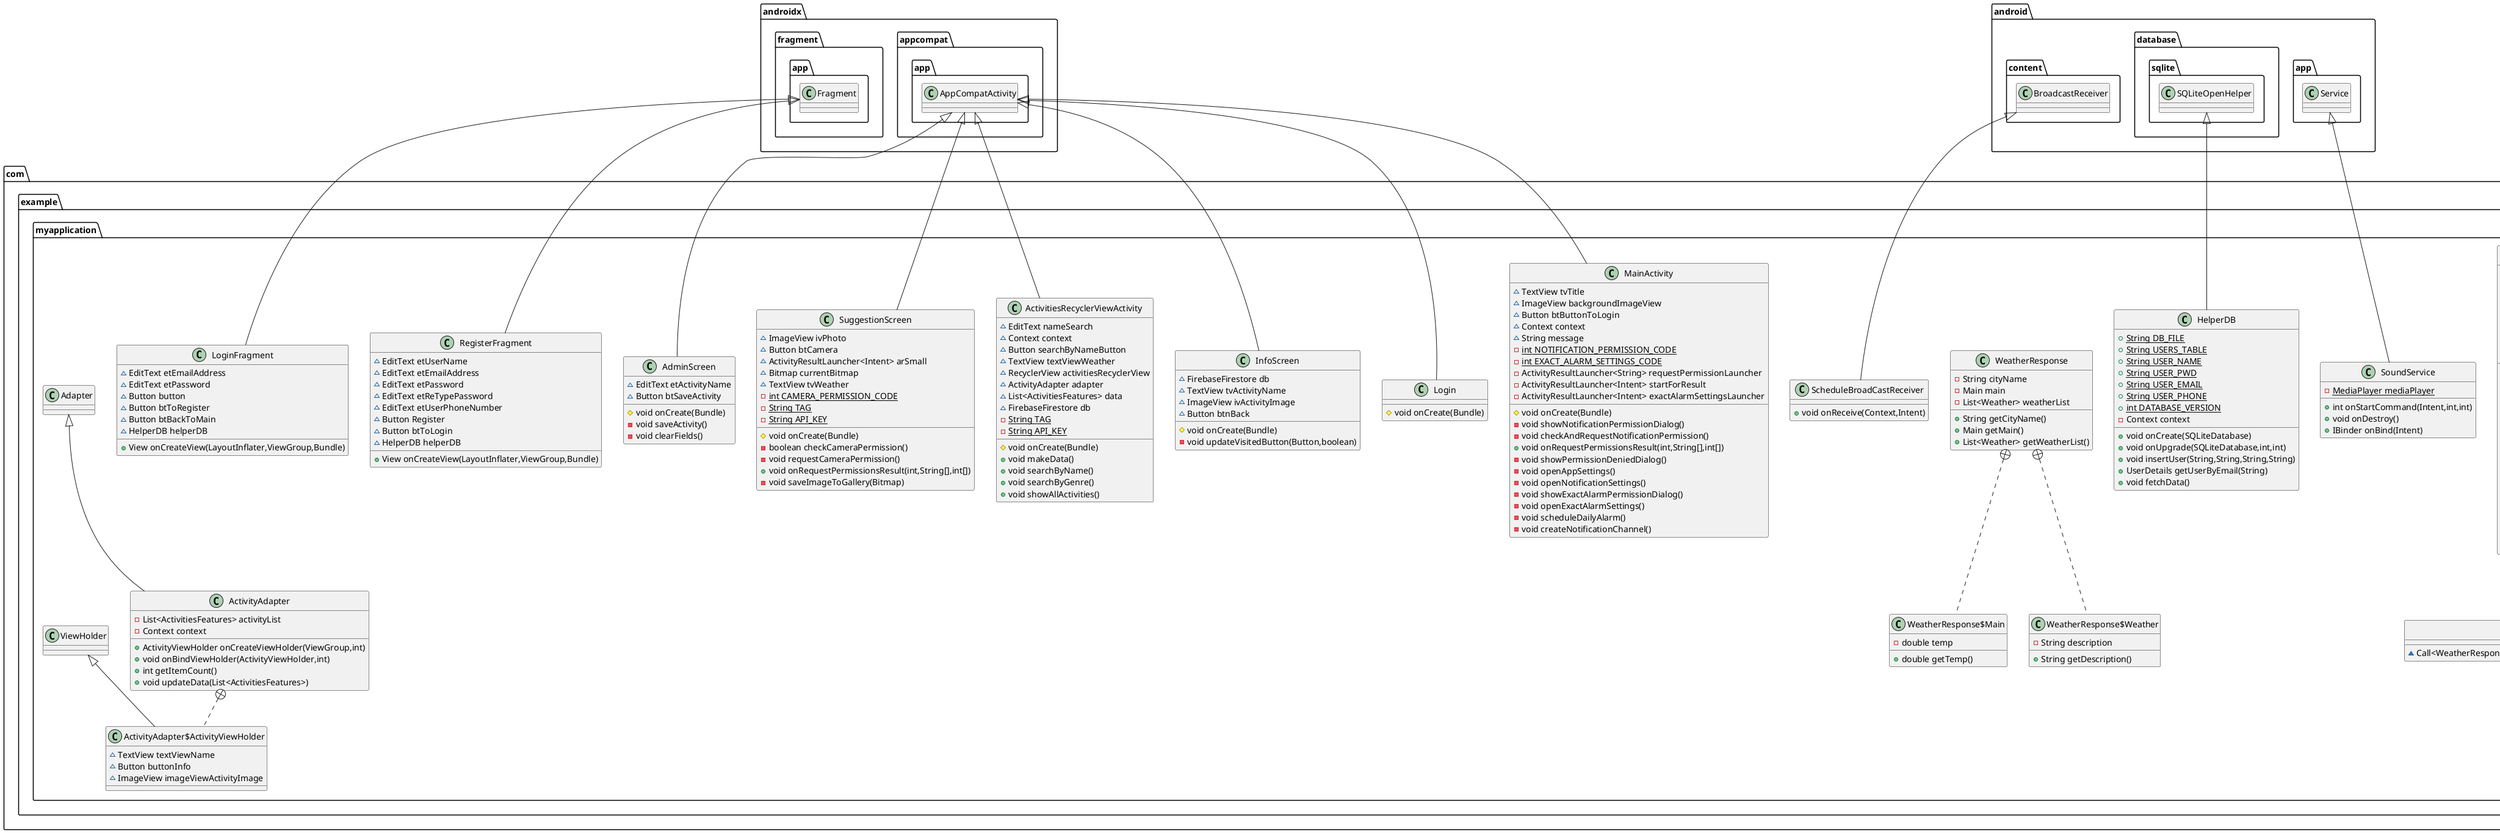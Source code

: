 @startuml
class com.example.myapplication.MainActivity {
~ TextView tvTitle
~ ImageView backgroundImageView
~ Button btButtonToLogin
~ Context context
~ String message
- {static} int NOTIFICATION_PERMISSION_CODE
- {static} int EXACT_ALARM_SETTINGS_CODE
- ActivityResultLauncher<String> requestPermissionLauncher
- ActivityResultLauncher<Intent> startForResult
- ActivityResultLauncher<Intent> exactAlarmSettingsLauncher
# void onCreate(Bundle)
- void showNotificationPermissionDialog()
- void checkAndRequestNotificationPermission()
+ void onRequestPermissionsResult(int,String[],int[])
- void showPermissionDeniedDialog()
- void openAppSettings()
- void openNotificationSettings()
- void showExactAlarmPermissionDialog()
- void openExactAlarmSettings()
- void scheduleDailyAlarm()
- void createNotificationChannel()
}


class com.example.myapplication.SoundService {
- {static} MediaPlayer mediaPlayer
+ int onStartCommand(Intent,int,int)
+ void onDestroy()
+ IBinder onBind(Intent)
}


class com.example.myapplication.WeatherResponse {
- String cityName
- Main main
- List<Weather> weatherList
+ String getCityName()
+ Main getMain()
+ List<Weather> getWeatherList()
}


class com.example.myapplication.WeatherResponse$Main {
- double temp
+ double getTemp()
}


class com.example.myapplication.WeatherResponse$Weather {
- String description
+ String getDescription()
}


class com.example.myapplication.ActivitiesFeatures {
- String ActivityName
- String Location
- String LocationLink
- String PricesInArea
- String TargetAudience
- String about
- String imageLink
- String type
+ String getActivityName()
+ void setActivityName(String)
+ String getLocation()
+ void setLocation(String)
+ String getPricesInArea()
+ void setPricesInArea(String)
+ String getTargetAudience()
+ void setTargetAudience(String)
+ String getAbout()
+ void setAbout(String)
+ String getType()
+ void setType(String)
+ String getLocationLink()
+ void setLocationLink(String)
+ String getImageLink()
+ void setImageLink(String)
}


class com.example.myapplication.UserDetails {
- String userName
- String userPwd
- String userEmail
- String userPhone
+ String getUserName()
+ void setUserName(String)
+ String getUserPwd()
+ void setUserPwd(String)
+ String getUserEmail()
+ void setUserEmail(String)
+ String getUserPhone()
+ void setUserPhone(String)
}


interface com.example.myapplication.ApiService {
~ Call<WeatherResponse> getWeatherData(String,String,String)
}

class com.example.myapplication.RegisterFragment {
~ EditText etUserName
~ EditText etEmailAddress
~ EditText etPassword
~ EditText etReTypePassword
~ EditText etUserPhoneNumber
~ Button Register
~ Button btToLogin
~ HelperDB helperDB
+ View onCreateView(LayoutInflater,ViewGroup,Bundle)
}


class com.example.myapplication.InfoScreen {
~ FirebaseFirestore db
~ TextView tvActivityName
~ ImageView ivActivityImage
~ Button btnBack
# void onCreate(Bundle)
- void updateVisitedButton(Button,boolean)
}


class com.example.myapplication.ActivitiesRecyclerViewActivity {
~ EditText nameSearch
~ Context context
~ Button searchByNameButton
~ TextView textViewWeather
~ RecyclerView activitiesRecyclerView
~ ActivityAdapter adapter
~ List<ActivitiesFeatures> data
~ FirebaseFirestore db
- {static} String TAG
- {static} String API_KEY
# void onCreate(Bundle)
+ void makeData()
+ void searchByName()
+ void searchByGenre()
+ void showAllActivities()
}


class com.example.myapplication.ActivityAdapter {
- List<ActivitiesFeatures> activityList
- Context context
+ ActivityViewHolder onCreateViewHolder(ViewGroup,int)
+ void onBindViewHolder(ActivityViewHolder,int)
+ int getItemCount()
+ void updateData(List<ActivitiesFeatures>)
}


class com.example.myapplication.ActivityAdapter$ActivityViewHolder {
~ TextView textViewName
~ Button buttonInfo
~ ImageView imageViewActivityImage
}

class com.example.myapplication.SuggestionScreen {
~ ImageView ivPhoto
~ Button btCamera
~ ActivityResultLauncher<Intent> arSmall
~ Bitmap currentBitmap
~ TextView tvWeather
- {static} int CAMERA_PERMISSION_CODE
- {static} String TAG
- {static} String API_KEY
# void onCreate(Bundle)
- boolean checkCameraPermission()
- void requestCameraPermission()
+ void onRequestPermissionsResult(int,String[],int[])
- void saveImageToGallery(Bitmap)
}


class com.example.myapplication.LoginFragment {
~ EditText etEmailAddress
~ EditText etPassword
~ Button button
~ Button btToRegister
~ Button btBackToMain
~ HelperDB helperDB
+ View onCreateView(LayoutInflater,ViewGroup,Bundle)
}


class com.example.myapplication.HelperDB {
+ {static} String DB_FILE
+ {static} String USERS_TABLE
+ {static} String USER_NAME
+ {static} String USER_PWD
+ {static} String USER_EMAIL
+ {static} String USER_PHONE
+ {static} int DATABASE_VERSION
- Context context
+ void onCreate(SQLiteDatabase)
+ void onUpgrade(SQLiteDatabase,int,int)
+ void insertUser(String,String,String,String)
+ UserDetails getUserByEmail(String)
+ void fetchData()
}


class com.example.myapplication.Login {
# void onCreate(Bundle)
}

class com.example.myapplication.ScheduleBroadCastReceiver {
+ void onReceive(Context,Intent)
}

class com.example.myapplication.AdminScreen {
~ EditText etActivityName
~ Button btSaveActivity
# void onCreate(Bundle)
- void saveActivity()
- void clearFields()
}


class com.example.myapplication.RetrofitClient {
- {static} String BASE_URL
- {static} Retrofit retrofit
+ {static} Retrofit getClient()
}




androidx.appcompat.app.AppCompatActivity <|-- com.example.myapplication.MainActivity
android.app.Service <|-- com.example.myapplication.SoundService
com.example.myapplication.WeatherResponse +.. com.example.myapplication.WeatherResponse$Main
com.example.myapplication.WeatherResponse +.. com.example.myapplication.WeatherResponse$Weather
androidx.fragment.app.Fragment <|-- com.example.myapplication.RegisterFragment
androidx.appcompat.app.AppCompatActivity <|-- com.example.myapplication.InfoScreen
androidx.appcompat.app.AppCompatActivity <|-- com.example.myapplication.ActivitiesRecyclerViewActivity
com.example.myapplication.Adapter <|-- com.example.myapplication.ActivityAdapter
com.example.myapplication.ActivityAdapter +.. com.example.myapplication.ActivityAdapter$ActivityViewHolder
com.example.myapplication.ViewHolder <|-- com.example.myapplication.ActivityAdapter$ActivityViewHolder
androidx.appcompat.app.AppCompatActivity <|-- com.example.myapplication.SuggestionScreen
androidx.fragment.app.Fragment <|-- com.example.myapplication.LoginFragment
android.database.sqlite.SQLiteOpenHelper <|-- com.example.myapplication.HelperDB
androidx.appcompat.app.AppCompatActivity <|-- com.example.myapplication.Login
android.content.BroadcastReceiver <|-- com.example.myapplication.ScheduleBroadCastReceiver
androidx.appcompat.app.AppCompatActivity <|-- com.example.myapplication.AdminScreen
@enduml